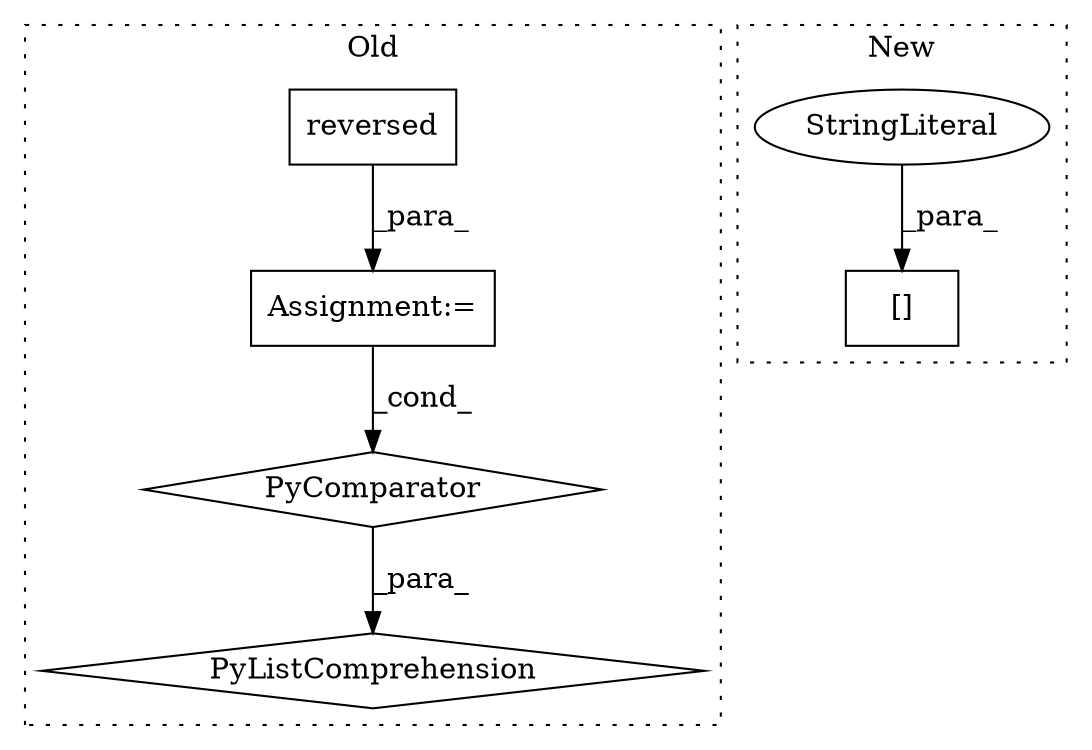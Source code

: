 digraph G {
subgraph cluster0 {
1 [label="reversed" a="32" s="1480,1520" l="9,1" shape="box"];
4 [label="Assignment:=" a="7" s="1473" l="57" shape="box"];
5 [label="PyListComprehension" a="109" s="1408" l="130" shape="diamond"];
6 [label="PyComparator" a="113" s="1473" l="57" shape="diamond"];
label = "Old";
style="dotted";
}
subgraph cluster1 {
2 [label="[]" a="2" s="1318,1348" l="12,1" shape="box"];
3 [label="StringLiteral" a="45" s="1330" l="18" shape="ellipse"];
label = "New";
style="dotted";
}
1 -> 4 [label="_para_"];
3 -> 2 [label="_para_"];
4 -> 6 [label="_cond_"];
6 -> 5 [label="_para_"];
}